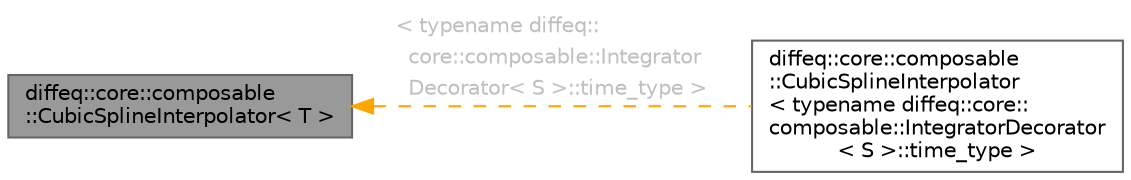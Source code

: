 digraph "diffeq::core::composable::CubicSplineInterpolator&lt; T &gt;"
{
 // LATEX_PDF_SIZE
  bgcolor="transparent";
  edge [fontname=Helvetica,fontsize=10,labelfontname=Helvetica,labelfontsize=10];
  node [fontname=Helvetica,fontsize=10,shape=box,height=0.2,width=0.4];
  rankdir="LR";
  Node1 [id="Node000001",label="diffeq::core::composable\l::CubicSplineInterpolator\< T \>",height=0.2,width=0.4,color="gray40", fillcolor="grey60", style="filled", fontcolor="black",tooltip="Cubic spline interpolator implementation."];
  Node1 -> Node2 [id="edge1_Node000001_Node000002",dir="back",color="orange",style="dashed",tooltip=" ",label=<<TABLE CELLBORDER="0" BORDER="0"><TR><TD VALIGN="top" ALIGN="LEFT" CELLPADDING="1" CELLSPACING="0">&lt; typename diffeq::</TD></TR>
<TR><TD VALIGN="top" ALIGN="LEFT" CELLPADDING="1" CELLSPACING="0">&nbsp;&nbsp;core::composable::Integrator</TD></TR>
<TR><TD VALIGN="top" ALIGN="LEFT" CELLPADDING="1" CELLSPACING="0">&nbsp;&nbsp;Decorator&lt; S &gt;::time_type &gt;</TD></TR>
</TABLE>> ,fontcolor="grey" ];
  Node2 [id="Node000002",label="diffeq::core::composable\l::CubicSplineInterpolator\l\< typename diffeq::core::\lcomposable::IntegratorDecorator\l\< S \>::time_type \>",height=0.2,width=0.4,color="gray40", fillcolor="white", style="filled",URL="$classdiffeq_1_1core_1_1composable_1_1_cubic_spline_interpolator.html",tooltip=" "];
}
